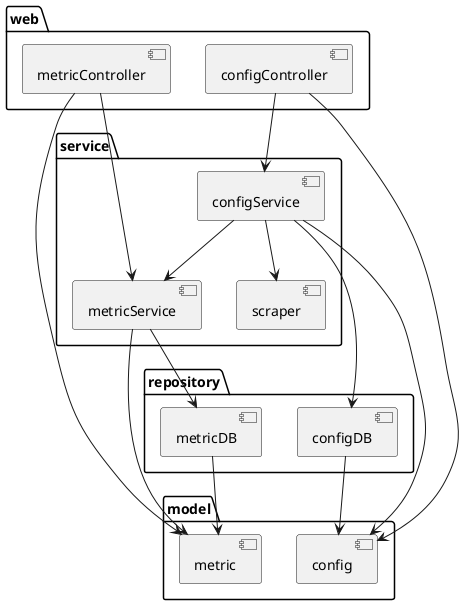 @startuml

package "model" {
  [metric]
  [config]
}

package "service" {
  [metricService]
  [configService]
  [scraper]
}

package "repository" {
  [metricDB]
  [configDB]
}

package "web" {
  [metricController]
  [configController]
}

[metricDB] --> [metric]
[configDB] --> [config]
[metricService] --> [metric]
[metricService] --> [metricDB]
[configService] --> [config]
[configService] --> [configDB]
[configService] --> [metricService]
[configService] --> [scraper]
[metricController] --> [metric]
[configController] --> [config]
[metricController] --> [metricService]
[configController] --> [configService]

@enduml